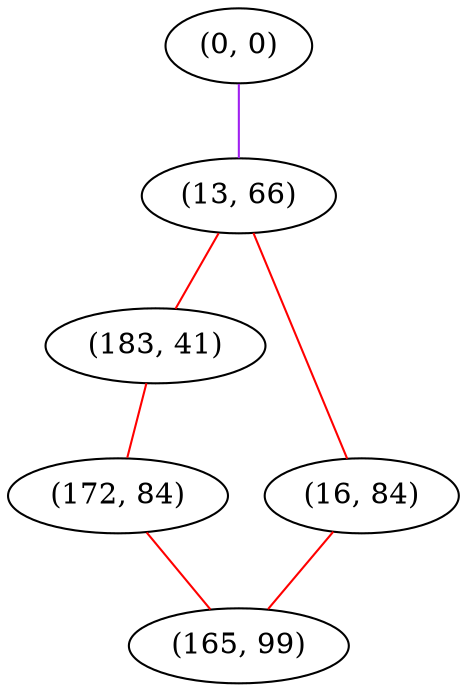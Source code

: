 graph "" {
"(0, 0)";
"(13, 66)";
"(183, 41)";
"(172, 84)";
"(16, 84)";
"(165, 99)";
"(0, 0)" -- "(13, 66)"  [color=purple, key=0, weight=4];
"(13, 66)" -- "(183, 41)"  [color=red, key=0, weight=1];
"(13, 66)" -- "(16, 84)"  [color=red, key=0, weight=1];
"(183, 41)" -- "(172, 84)"  [color=red, key=0, weight=1];
"(172, 84)" -- "(165, 99)"  [color=red, key=0, weight=1];
"(16, 84)" -- "(165, 99)"  [color=red, key=0, weight=1];
}
